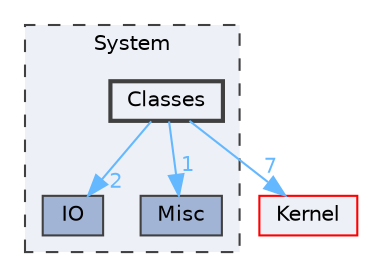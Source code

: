 digraph "Classes"
{
 // LATEX_PDF_SIZE
  bgcolor="transparent";
  edge [fontname=Helvetica,fontsize=10,labelfontname=Helvetica,labelfontsize=10];
  node [fontname=Helvetica,fontsize=10,shape=box,height=0.2,width=0.4];
  compound=true
  subgraph clusterdir_9af51e3826d4f9e80d9103b2de543e84 {
    graph [ bgcolor="#edf0f7", pencolor="grey25", label="System", fontname=Helvetica,fontsize=10 style="filled,dashed", URL="dir_9af51e3826d4f9e80d9103b2de543e84.html",tooltip=""]
  dir_6585f33a0ea7f281ba0139d26289315f [label="IO", fillcolor="#a2b4d6", color="grey25", style="filled", URL="dir_6585f33a0ea7f281ba0139d26289315f.html",tooltip=""];
  dir_b2cfaedf53cd5862b029d4eda10d075d [label="Misc", fillcolor="#a2b4d6", color="grey25", style="filled", URL="dir_b2cfaedf53cd5862b029d4eda10d075d.html",tooltip=""];
  dir_65f8e582ae4564702e5ebd9f1f129945 [label="Classes", fillcolor="#edf0f7", color="grey25", style="filled,bold", URL="dir_65f8e582ae4564702e5ebd9f1f129945.html",tooltip=""];
  }
  dir_52bed8acfaac088d5968cb2c84d7645d [label="Kernel", fillcolor="#edf0f7", color="red", style="filled", URL="dir_52bed8acfaac088d5968cb2c84d7645d.html",tooltip=""];
  dir_65f8e582ae4564702e5ebd9f1f129945->dir_52bed8acfaac088d5968cb2c84d7645d [headlabel="7", labeldistance=1.5 headhref="dir_000003_000018.html" color="steelblue1" fontcolor="steelblue1"];
  dir_65f8e582ae4564702e5ebd9f1f129945->dir_6585f33a0ea7f281ba0139d26289315f [headlabel="2", labeldistance=1.5 headhref="dir_000003_000016.html" color="steelblue1" fontcolor="steelblue1"];
  dir_65f8e582ae4564702e5ebd9f1f129945->dir_b2cfaedf53cd5862b029d4eda10d075d [headlabel="1", labeldistance=1.5 headhref="dir_000003_000023.html" color="steelblue1" fontcolor="steelblue1"];
}
